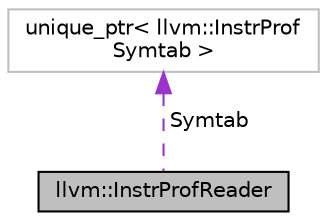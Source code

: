 digraph "llvm::InstrProfReader"
{
 // LATEX_PDF_SIZE
  bgcolor="transparent";
  edge [fontname="Helvetica",fontsize="10",labelfontname="Helvetica",labelfontsize="10"];
  node [fontname="Helvetica",fontsize="10",shape=record];
  Node1 [label="llvm::InstrProfReader",height=0.2,width=0.4,color="black", fillcolor="grey75", style="filled", fontcolor="black",tooltip="Base class and interface for reading profiling data of any known instrprof format."];
  Node2 -> Node1 [dir="back",color="darkorchid3",fontsize="10",style="dashed",label=" Symtab" ,fontname="Helvetica"];
  Node2 [label="unique_ptr\< llvm::InstrProf\lSymtab \>",height=0.2,width=0.4,color="grey75",tooltip=" "];
}
